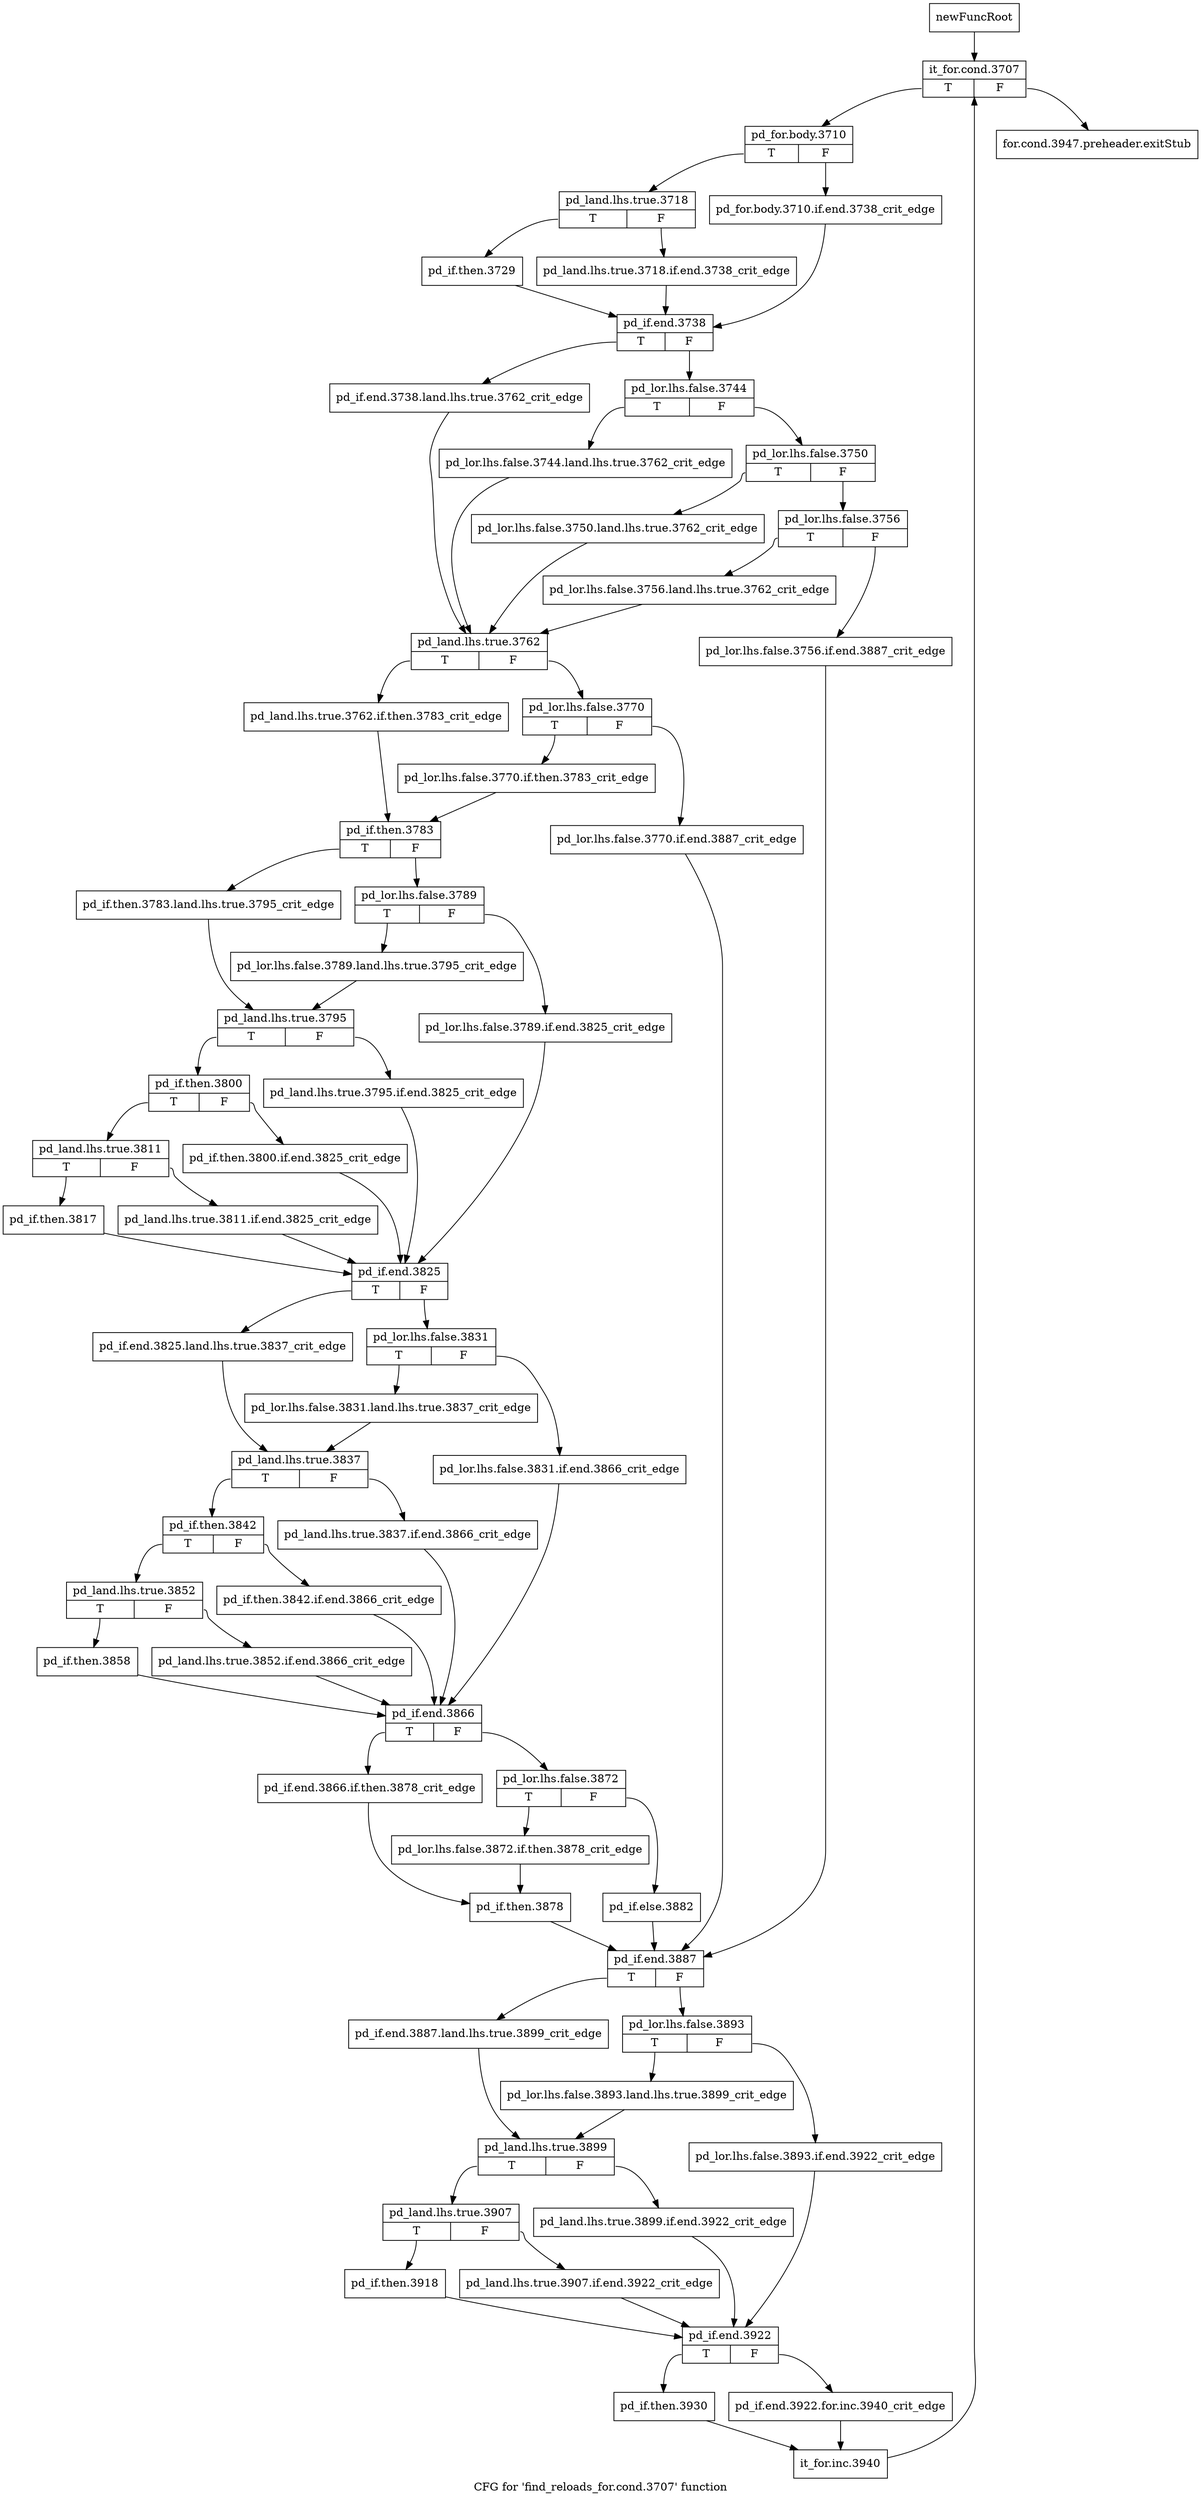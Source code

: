 digraph "CFG for 'find_reloads_for.cond.3707' function" {
	label="CFG for 'find_reloads_for.cond.3707' function";

	Node0xbbede30 [shape=record,label="{newFuncRoot}"];
	Node0xbbede30 -> Node0xbbeded0;
	Node0xbbede80 [shape=record,label="{for.cond.3947.preheader.exitStub}"];
	Node0xbbeded0 [shape=record,label="{it_for.cond.3707|{<s0>T|<s1>F}}"];
	Node0xbbeded0:s0 -> Node0xbbedf20;
	Node0xbbeded0:s1 -> Node0xbbede80;
	Node0xbbedf20 [shape=record,label="{pd_for.body.3710|{<s0>T|<s1>F}}"];
	Node0xbbedf20:s0 -> Node0xbbedfc0;
	Node0xbbedf20:s1 -> Node0xbbedf70;
	Node0xbbedf70 [shape=record,label="{pd_for.body.3710.if.end.3738_crit_edge}"];
	Node0xbbedf70 -> Node0xbbee0b0;
	Node0xbbedfc0 [shape=record,label="{pd_land.lhs.true.3718|{<s0>T|<s1>F}}"];
	Node0xbbedfc0:s0 -> Node0xbbee060;
	Node0xbbedfc0:s1 -> Node0xbbee010;
	Node0xbbee010 [shape=record,label="{pd_land.lhs.true.3718.if.end.3738_crit_edge}"];
	Node0xbbee010 -> Node0xbbee0b0;
	Node0xbbee060 [shape=record,label="{pd_if.then.3729}"];
	Node0xbbee060 -> Node0xbbee0b0;
	Node0xbbee0b0 [shape=record,label="{pd_if.end.3738|{<s0>T|<s1>F}}"];
	Node0xbbee0b0:s0 -> Node0xbbee330;
	Node0xbbee0b0:s1 -> Node0xbbee100;
	Node0xbbee100 [shape=record,label="{pd_lor.lhs.false.3744|{<s0>T|<s1>F}}"];
	Node0xbbee100:s0 -> Node0xbbee2e0;
	Node0xbbee100:s1 -> Node0xbbee150;
	Node0xbbee150 [shape=record,label="{pd_lor.lhs.false.3750|{<s0>T|<s1>F}}"];
	Node0xbbee150:s0 -> Node0xbbee290;
	Node0xbbee150:s1 -> Node0xbbee1a0;
	Node0xbbee1a0 [shape=record,label="{pd_lor.lhs.false.3756|{<s0>T|<s1>F}}"];
	Node0xbbee1a0:s0 -> Node0xbbee240;
	Node0xbbee1a0:s1 -> Node0xbbee1f0;
	Node0xbbee1f0 [shape=record,label="{pd_lor.lhs.false.3756.if.end.3887_crit_edge}"];
	Node0xbbee1f0 -> Node0xbbeee70;
	Node0xbbee240 [shape=record,label="{pd_lor.lhs.false.3756.land.lhs.true.3762_crit_edge}"];
	Node0xbbee240 -> Node0xbbee380;
	Node0xbbee290 [shape=record,label="{pd_lor.lhs.false.3750.land.lhs.true.3762_crit_edge}"];
	Node0xbbee290 -> Node0xbbee380;
	Node0xbbee2e0 [shape=record,label="{pd_lor.lhs.false.3744.land.lhs.true.3762_crit_edge}"];
	Node0xbbee2e0 -> Node0xbbee380;
	Node0xbbee330 [shape=record,label="{pd_if.end.3738.land.lhs.true.3762_crit_edge}"];
	Node0xbbee330 -> Node0xbbee380;
	Node0xbbee380 [shape=record,label="{pd_land.lhs.true.3762|{<s0>T|<s1>F}}"];
	Node0xbbee380:s0 -> Node0xbbee4c0;
	Node0xbbee380:s1 -> Node0xbbee3d0;
	Node0xbbee3d0 [shape=record,label="{pd_lor.lhs.false.3770|{<s0>T|<s1>F}}"];
	Node0xbbee3d0:s0 -> Node0xbbee470;
	Node0xbbee3d0:s1 -> Node0xbbee420;
	Node0xbbee420 [shape=record,label="{pd_lor.lhs.false.3770.if.end.3887_crit_edge}"];
	Node0xbbee420 -> Node0xbbeee70;
	Node0xbbee470 [shape=record,label="{pd_lor.lhs.false.3770.if.then.3783_crit_edge}"];
	Node0xbbee470 -> Node0xbbee510;
	Node0xbbee4c0 [shape=record,label="{pd_land.lhs.true.3762.if.then.3783_crit_edge}"];
	Node0xbbee4c0 -> Node0xbbee510;
	Node0xbbee510 [shape=record,label="{pd_if.then.3783|{<s0>T|<s1>F}}"];
	Node0xbbee510:s0 -> Node0xbbee650;
	Node0xbbee510:s1 -> Node0xbbee560;
	Node0xbbee560 [shape=record,label="{pd_lor.lhs.false.3789|{<s0>T|<s1>F}}"];
	Node0xbbee560:s0 -> Node0xbbee600;
	Node0xbbee560:s1 -> Node0xbbee5b0;
	Node0xbbee5b0 [shape=record,label="{pd_lor.lhs.false.3789.if.end.3825_crit_edge}"];
	Node0xbbee5b0 -> Node0xbbee8d0;
	Node0xbbee600 [shape=record,label="{pd_lor.lhs.false.3789.land.lhs.true.3795_crit_edge}"];
	Node0xbbee600 -> Node0xbbee6a0;
	Node0xbbee650 [shape=record,label="{pd_if.then.3783.land.lhs.true.3795_crit_edge}"];
	Node0xbbee650 -> Node0xbbee6a0;
	Node0xbbee6a0 [shape=record,label="{pd_land.lhs.true.3795|{<s0>T|<s1>F}}"];
	Node0xbbee6a0:s0 -> Node0xbbee740;
	Node0xbbee6a0:s1 -> Node0xbbee6f0;
	Node0xbbee6f0 [shape=record,label="{pd_land.lhs.true.3795.if.end.3825_crit_edge}"];
	Node0xbbee6f0 -> Node0xbbee8d0;
	Node0xbbee740 [shape=record,label="{pd_if.then.3800|{<s0>T|<s1>F}}"];
	Node0xbbee740:s0 -> Node0xbbee7e0;
	Node0xbbee740:s1 -> Node0xbbee790;
	Node0xbbee790 [shape=record,label="{pd_if.then.3800.if.end.3825_crit_edge}"];
	Node0xbbee790 -> Node0xbbee8d0;
	Node0xbbee7e0 [shape=record,label="{pd_land.lhs.true.3811|{<s0>T|<s1>F}}"];
	Node0xbbee7e0:s0 -> Node0xbbee880;
	Node0xbbee7e0:s1 -> Node0xbbee830;
	Node0xbbee830 [shape=record,label="{pd_land.lhs.true.3811.if.end.3825_crit_edge}"];
	Node0xbbee830 -> Node0xbbee8d0;
	Node0xbbee880 [shape=record,label="{pd_if.then.3817}"];
	Node0xbbee880 -> Node0xbbee8d0;
	Node0xbbee8d0 [shape=record,label="{pd_if.end.3825|{<s0>T|<s1>F}}"];
	Node0xbbee8d0:s0 -> Node0xbbeea10;
	Node0xbbee8d0:s1 -> Node0xbbee920;
	Node0xbbee920 [shape=record,label="{pd_lor.lhs.false.3831|{<s0>T|<s1>F}}"];
	Node0xbbee920:s0 -> Node0xbbee9c0;
	Node0xbbee920:s1 -> Node0xbbee970;
	Node0xbbee970 [shape=record,label="{pd_lor.lhs.false.3831.if.end.3866_crit_edge}"];
	Node0xbbee970 -> Node0xbbeec90;
	Node0xbbee9c0 [shape=record,label="{pd_lor.lhs.false.3831.land.lhs.true.3837_crit_edge}"];
	Node0xbbee9c0 -> Node0xbbeea60;
	Node0xbbeea10 [shape=record,label="{pd_if.end.3825.land.lhs.true.3837_crit_edge}"];
	Node0xbbeea10 -> Node0xbbeea60;
	Node0xbbeea60 [shape=record,label="{pd_land.lhs.true.3837|{<s0>T|<s1>F}}"];
	Node0xbbeea60:s0 -> Node0xbbeeb00;
	Node0xbbeea60:s1 -> Node0xbbeeab0;
	Node0xbbeeab0 [shape=record,label="{pd_land.lhs.true.3837.if.end.3866_crit_edge}"];
	Node0xbbeeab0 -> Node0xbbeec90;
	Node0xbbeeb00 [shape=record,label="{pd_if.then.3842|{<s0>T|<s1>F}}"];
	Node0xbbeeb00:s0 -> Node0xbbeeba0;
	Node0xbbeeb00:s1 -> Node0xbbeeb50;
	Node0xbbeeb50 [shape=record,label="{pd_if.then.3842.if.end.3866_crit_edge}"];
	Node0xbbeeb50 -> Node0xbbeec90;
	Node0xbbeeba0 [shape=record,label="{pd_land.lhs.true.3852|{<s0>T|<s1>F}}"];
	Node0xbbeeba0:s0 -> Node0xbbeec40;
	Node0xbbeeba0:s1 -> Node0xbbeebf0;
	Node0xbbeebf0 [shape=record,label="{pd_land.lhs.true.3852.if.end.3866_crit_edge}"];
	Node0xbbeebf0 -> Node0xbbeec90;
	Node0xbbeec40 [shape=record,label="{pd_if.then.3858}"];
	Node0xbbeec40 -> Node0xbbeec90;
	Node0xbbeec90 [shape=record,label="{pd_if.end.3866|{<s0>T|<s1>F}}"];
	Node0xbbeec90:s0 -> Node0xbbeedd0;
	Node0xbbeec90:s1 -> Node0xbbeece0;
	Node0xbbeece0 [shape=record,label="{pd_lor.lhs.false.3872|{<s0>T|<s1>F}}"];
	Node0xbbeece0:s0 -> Node0xbbeed80;
	Node0xbbeece0:s1 -> Node0xbbeed30;
	Node0xbbeed30 [shape=record,label="{pd_if.else.3882}"];
	Node0xbbeed30 -> Node0xbbeee70;
	Node0xbbeed80 [shape=record,label="{pd_lor.lhs.false.3872.if.then.3878_crit_edge}"];
	Node0xbbeed80 -> Node0xbbeee20;
	Node0xbbeedd0 [shape=record,label="{pd_if.end.3866.if.then.3878_crit_edge}"];
	Node0xbbeedd0 -> Node0xbbeee20;
	Node0xbbeee20 [shape=record,label="{pd_if.then.3878}"];
	Node0xbbeee20 -> Node0xbbeee70;
	Node0xbbeee70 [shape=record,label="{pd_if.end.3887|{<s0>T|<s1>F}}"];
	Node0xbbeee70:s0 -> Node0xbbeefb0;
	Node0xbbeee70:s1 -> Node0xbbeeec0;
	Node0xbbeeec0 [shape=record,label="{pd_lor.lhs.false.3893|{<s0>T|<s1>F}}"];
	Node0xbbeeec0:s0 -> Node0xbbeef60;
	Node0xbbeeec0:s1 -> Node0xbbeef10;
	Node0xbbeef10 [shape=record,label="{pd_lor.lhs.false.3893.if.end.3922_crit_edge}"];
	Node0xbbeef10 -> Node0xbbef190;
	Node0xbbeef60 [shape=record,label="{pd_lor.lhs.false.3893.land.lhs.true.3899_crit_edge}"];
	Node0xbbeef60 -> Node0xbbef000;
	Node0xbbeefb0 [shape=record,label="{pd_if.end.3887.land.lhs.true.3899_crit_edge}"];
	Node0xbbeefb0 -> Node0xbbef000;
	Node0xbbef000 [shape=record,label="{pd_land.lhs.true.3899|{<s0>T|<s1>F}}"];
	Node0xbbef000:s0 -> Node0xbbef0a0;
	Node0xbbef000:s1 -> Node0xbbef050;
	Node0xbbef050 [shape=record,label="{pd_land.lhs.true.3899.if.end.3922_crit_edge}"];
	Node0xbbef050 -> Node0xbbef190;
	Node0xbbef0a0 [shape=record,label="{pd_land.lhs.true.3907|{<s0>T|<s1>F}}"];
	Node0xbbef0a0:s0 -> Node0xbbef140;
	Node0xbbef0a0:s1 -> Node0xbbef0f0;
	Node0xbbef0f0 [shape=record,label="{pd_land.lhs.true.3907.if.end.3922_crit_edge}"];
	Node0xbbef0f0 -> Node0xbbef190;
	Node0xbbef140 [shape=record,label="{pd_if.then.3918}"];
	Node0xbbef140 -> Node0xbbef190;
	Node0xbbef190 [shape=record,label="{pd_if.end.3922|{<s0>T|<s1>F}}"];
	Node0xbbef190:s0 -> Node0xbbef230;
	Node0xbbef190:s1 -> Node0xbbef1e0;
	Node0xbbef1e0 [shape=record,label="{pd_if.end.3922.for.inc.3940_crit_edge}"];
	Node0xbbef1e0 -> Node0xbbef280;
	Node0xbbef230 [shape=record,label="{pd_if.then.3930}"];
	Node0xbbef230 -> Node0xbbef280;
	Node0xbbef280 [shape=record,label="{it_for.inc.3940}"];
	Node0xbbef280 -> Node0xbbeded0;
}
